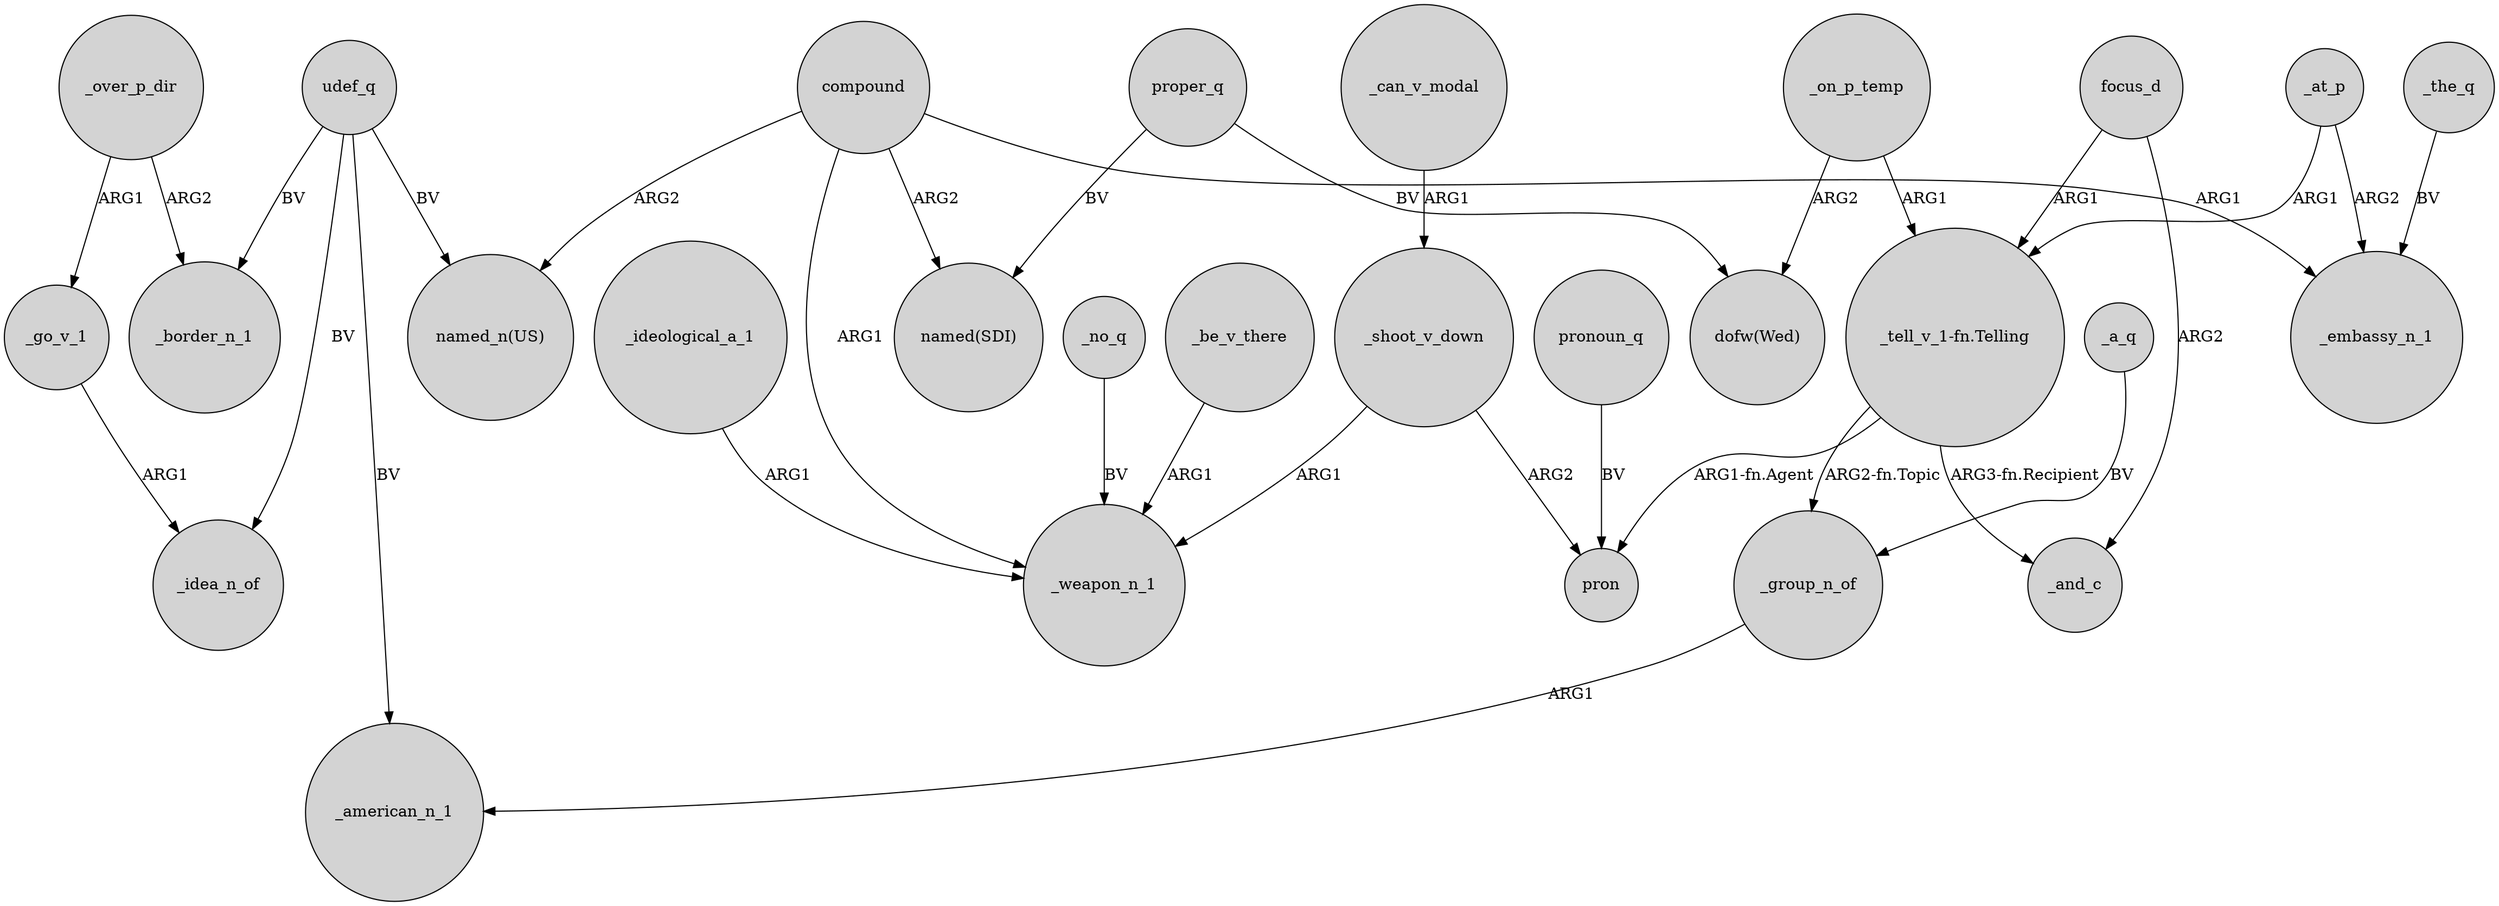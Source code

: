 digraph {
	node [shape=circle style=filled]
	udef_q -> _border_n_1 [label=BV]
	"_tell_v_1-fn.Telling" -> _group_n_of [label="ARG2-fn.Topic"]
	udef_q -> "named_n(US)" [label=BV]
	_on_p_temp -> "dofw(Wed)" [label=ARG2]
	_over_p_dir -> _go_v_1 [label=ARG1]
	"_tell_v_1-fn.Telling" -> pron [label="ARG1-fn.Agent"]
	udef_q -> _idea_n_of [label=BV]
	_go_v_1 -> _idea_n_of [label=ARG1]
	_be_v_there -> _weapon_n_1 [label=ARG1]
	compound -> _embassy_n_1 [label=ARG1]
	_the_q -> _embassy_n_1 [label=BV]
	compound -> "named_n(US)" [label=ARG2]
	_on_p_temp -> "_tell_v_1-fn.Telling" [label=ARG1]
	focus_d -> _and_c [label=ARG2]
	_ideological_a_1 -> _weapon_n_1 [label=ARG1]
	_shoot_v_down -> pron [label=ARG2]
	"_tell_v_1-fn.Telling" -> _and_c [label="ARG3-fn.Recipient"]
	focus_d -> "_tell_v_1-fn.Telling" [label=ARG1]
	pronoun_q -> pron [label=BV]
	compound -> _weapon_n_1 [label=ARG1]
	_over_p_dir -> _border_n_1 [label=ARG2]
	proper_q -> "dofw(Wed)" [label=BV]
	_at_p -> _embassy_n_1 [label=ARG2]
	_can_v_modal -> _shoot_v_down [label=ARG1]
	udef_q -> _american_n_1 [label=BV]
	_shoot_v_down -> _weapon_n_1 [label=ARG1]
	_at_p -> "_tell_v_1-fn.Telling" [label=ARG1]
	_a_q -> _group_n_of [label=BV]
	compound -> "named(SDI)" [label=ARG2]
	proper_q -> "named(SDI)" [label=BV]
	_no_q -> _weapon_n_1 [label=BV]
	_group_n_of -> _american_n_1 [label=ARG1]
}

